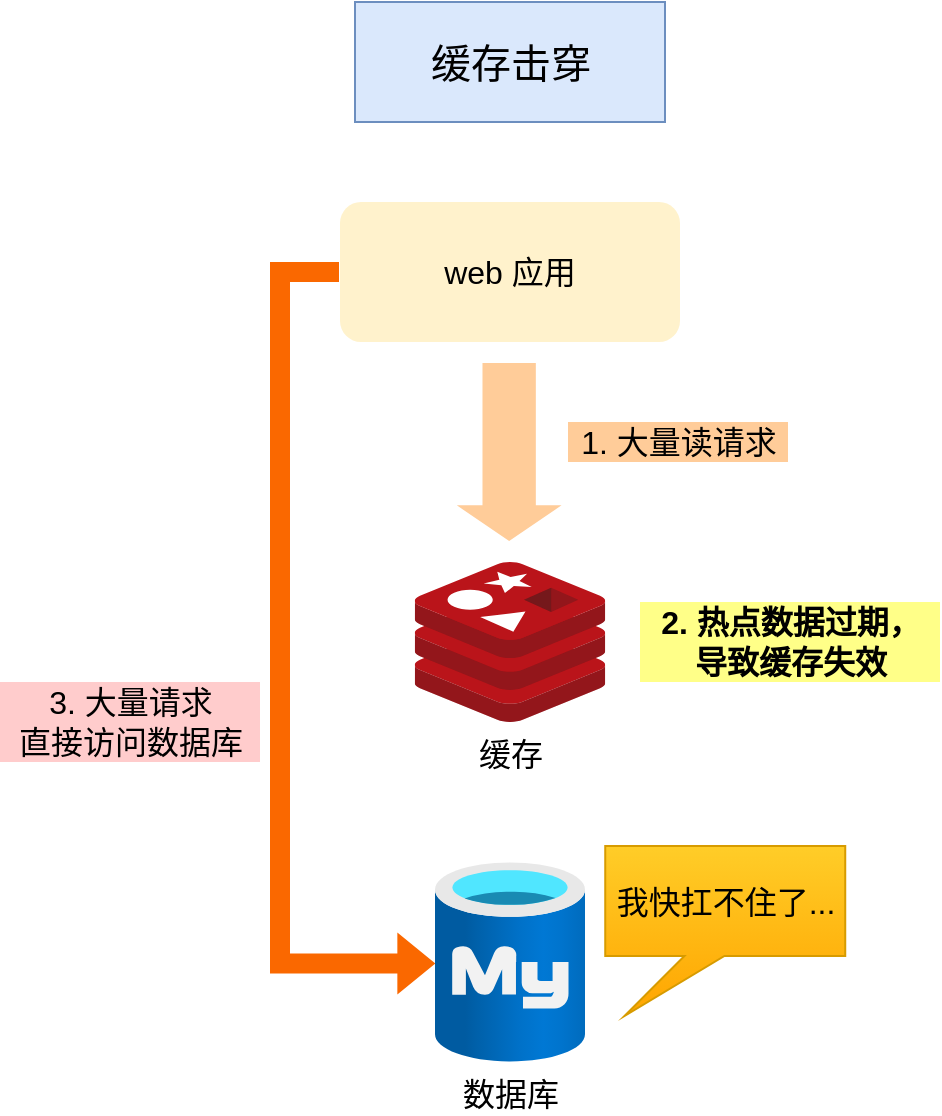 <mxfile version="14.4.9" type="github">
  <diagram id="Gm-jGmfVoOIHElS3PxgZ" name="第 1 页">
    <mxGraphModel dx="937" dy="541" grid="1" gridSize="10" guides="1" tooltips="1" connect="1" arrows="1" fold="1" page="1" pageScale="1" pageWidth="827" pageHeight="1169" math="0" shadow="0">
      <root>
        <mxCell id="0" />
        <mxCell id="1" parent="0" />
        <mxCell id="CFgYN_5JmjNSvKLEzDok-1" style="edgeStyle=orthogonalEdgeStyle;shape=flexArrow;rounded=0;orthogonalLoop=1;jettySize=auto;html=1;entryX=0.009;entryY=0.507;entryDx=0;entryDy=0;entryPerimeter=0;labelBackgroundColor=none;fontSize=16;labelBorderColor=#FF00FF;fillColor=#fa6800;strokeColor=none;" edge="1" parent="1" source="CFgYN_5JmjNSvKLEzDok-2" target="CFgYN_5JmjNSvKLEzDok-4">
          <mxGeometry relative="1" as="geometry">
            <Array as="points">
              <mxPoint x="270" y="255" />
              <mxPoint x="270" y="601" />
            </Array>
          </mxGeometry>
        </mxCell>
        <mxCell id="CFgYN_5JmjNSvKLEzDok-2" value="web 应用" style="rounded=1;whiteSpace=wrap;html=1;fontSize=16;fillColor=#fff2cc;strokeColor=none;" vertex="1" parent="1">
          <mxGeometry x="300" y="220" width="170" height="70" as="geometry" />
        </mxCell>
        <mxCell id="CFgYN_5JmjNSvKLEzDok-3" value="缓存" style="aspect=fixed;html=1;points=[];align=center;image;fontSize=16;image=img/lib/mscae/Cache_Redis_Product.svg;" vertex="1" parent="1">
          <mxGeometry x="337.38" y="400" width="95.24" height="80" as="geometry" />
        </mxCell>
        <mxCell id="CFgYN_5JmjNSvKLEzDok-4" value="数据库" style="aspect=fixed;html=1;points=[];align=center;image;fontSize=16;image=img/lib/azure2/databases/Azure_Database_MySQL_Server.svg;" vertex="1" parent="1">
          <mxGeometry x="347.5" y="550" width="75" height="100" as="geometry" />
        </mxCell>
        <mxCell id="CFgYN_5JmjNSvKLEzDok-5" value="" style="shape=flexArrow;endArrow=classic;html=1;fontSize=16;endWidth=24.706;endSize=5.608;width=26.667;fillColor=#ffcc99;strokeColor=none;" edge="1" parent="1">
          <mxGeometry width="50" height="50" relative="1" as="geometry">
            <mxPoint x="384.58" y="300" as="sourcePoint" />
            <mxPoint x="384.58" y="390" as="targetPoint" />
          </mxGeometry>
        </mxCell>
        <mxCell id="CFgYN_5JmjNSvKLEzDok-6" value="1. 大量读请求" style="text;html=1;align=center;verticalAlign=middle;resizable=0;points=[];autosize=1;fontSize=16;fillColor=#ffcc99;" vertex="1" parent="1">
          <mxGeometry x="414" y="330" width="110" height="20" as="geometry" />
        </mxCell>
        <mxCell id="CFgYN_5JmjNSvKLEzDok-7" value="2. 热点数据过期，&lt;br&gt;导致缓存失效" style="text;html=1;align=center;verticalAlign=middle;resizable=0;points=[];autosize=1;fontSize=16;fillColor=#ffff88;fontStyle=1" vertex="1" parent="1">
          <mxGeometry x="450" y="420" width="150" height="40" as="geometry" />
        </mxCell>
        <mxCell id="CFgYN_5JmjNSvKLEzDok-8" value="3. 大量请求&lt;br&gt;直接访问数据库" style="text;html=1;align=center;verticalAlign=middle;resizable=0;points=[];autosize=1;fontSize=16;fillColor=#ffcccc;" vertex="1" parent="1">
          <mxGeometry x="130" y="460" width="130" height="40" as="geometry" />
        </mxCell>
        <mxCell id="CFgYN_5JmjNSvKLEzDok-9" value="我快扛不住了..." style="shape=callout;whiteSpace=wrap;html=1;perimeter=calloutPerimeter;fontSize=16;size=30;position=0.33;position2=0.08;gradientColor=#ffa500;fillColor=#ffcd28;strokeColor=#d79b00;" vertex="1" parent="1">
          <mxGeometry x="432.62" y="542" width="120" height="85" as="geometry" />
        </mxCell>
        <mxCell id="CFgYN_5JmjNSvKLEzDok-11" value="&lt;span style=&quot;font-size: 20px&quot;&gt;缓存击穿&lt;/span&gt;" style="rounded=0;whiteSpace=wrap;html=1;fillColor=#dae8fc;strokeColor=#6c8ebf;" vertex="1" parent="1">
          <mxGeometry x="307.5" y="120" width="155" height="60" as="geometry" />
        </mxCell>
      </root>
    </mxGraphModel>
  </diagram>
</mxfile>

